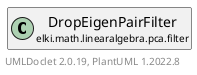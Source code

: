 @startuml
    remove .*\.(Instance|Par|Parameterizer|Factory)$
    set namespaceSeparator none
    hide empty fields
    hide empty methods

    class "<size:14>DropEigenPairFilter.Par\n<size:10>elki.math.linearalgebra.pca.filter" as elki.math.linearalgebra.pca.filter.DropEigenPairFilter.Par [[DropEigenPairFilter.Par.html]] {
        -walpha: double
        +configure(Parameterization): void
        +make(): DropEigenPairFilter
    }

    interface "<size:14>Parameterizer\n<size:10>elki.utilities.optionhandling" as elki.utilities.optionhandling.Parameterizer [[../../../../utilities/optionhandling/Parameterizer.html]] {
        {abstract} +make(): Object
    }
    class "<size:14>DropEigenPairFilter\n<size:10>elki.math.linearalgebra.pca.filter" as elki.math.linearalgebra.pca.filter.DropEigenPairFilter [[DropEigenPairFilter.html]]

    elki.utilities.optionhandling.Parameterizer <|.. elki.math.linearalgebra.pca.filter.DropEigenPairFilter.Par
    elki.math.linearalgebra.pca.filter.DropEigenPairFilter +-- elki.math.linearalgebra.pca.filter.DropEigenPairFilter.Par

    center footer UMLDoclet 2.0.19, PlantUML 1.2022.8
@enduml
